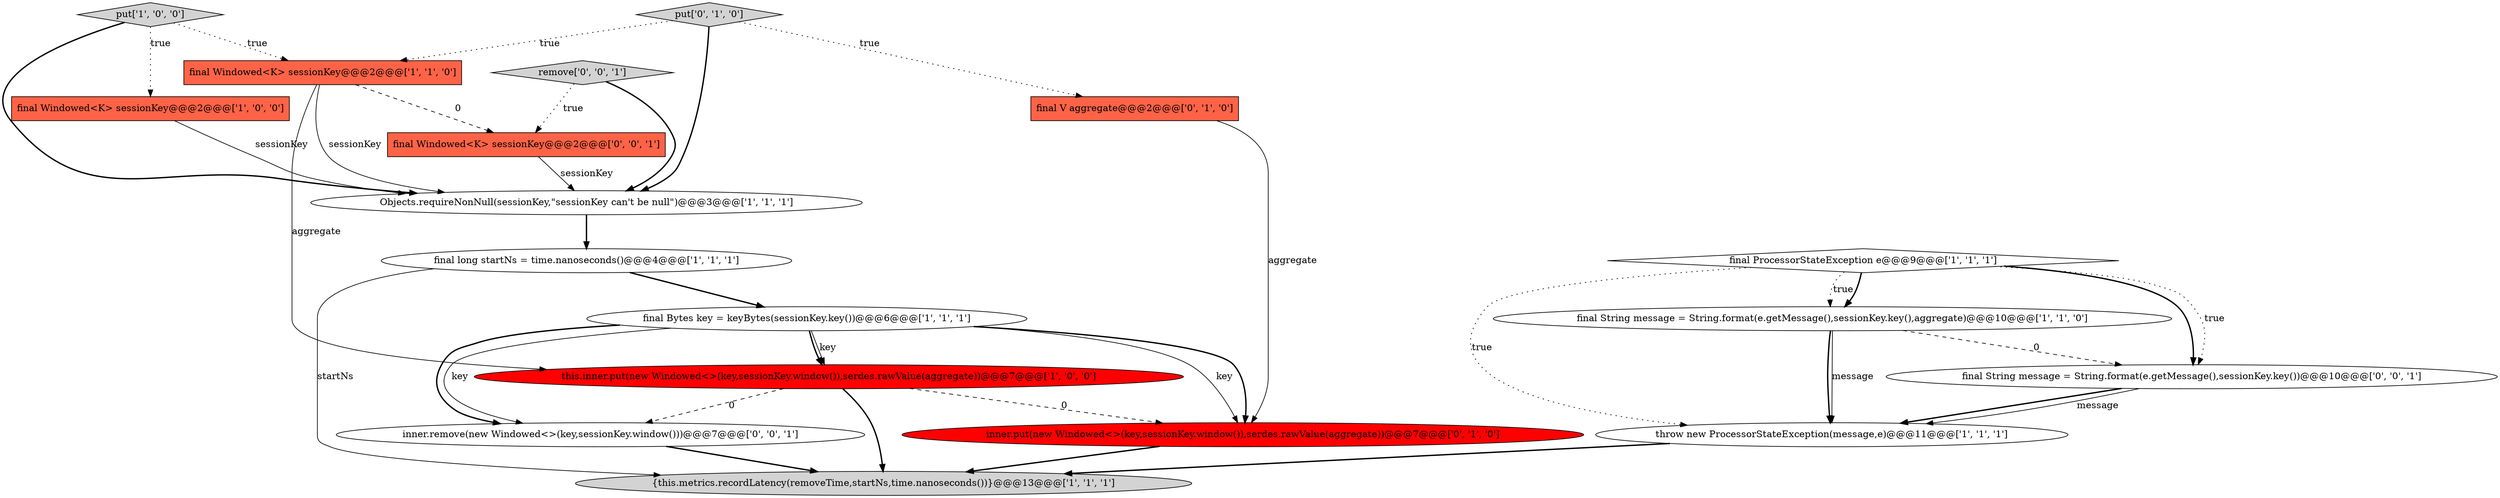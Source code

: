 digraph {
15 [style = filled, label = "final String message = String.format(e.getMessage(),sessionKey.key())@@@10@@@['0', '0', '1']", fillcolor = white, shape = ellipse image = "AAA0AAABBB3BBB"];
9 [style = filled, label = "this.inner.put(new Windowed<>(key,sessionKey.window()),serdes.rawValue(aggregate))@@@7@@@['1', '0', '0']", fillcolor = red, shape = ellipse image = "AAA1AAABBB1BBB"];
7 [style = filled, label = "final String message = String.format(e.getMessage(),sessionKey.key(),aggregate)@@@10@@@['1', '1', '0']", fillcolor = white, shape = ellipse image = "AAA0AAABBB1BBB"];
1 [style = filled, label = "Objects.requireNonNull(sessionKey,\"sessionKey can't be null\")@@@3@@@['1', '1', '1']", fillcolor = white, shape = ellipse image = "AAA0AAABBB1BBB"];
3 [style = filled, label = "throw new ProcessorStateException(message,e)@@@11@@@['1', '1', '1']", fillcolor = white, shape = ellipse image = "AAA0AAABBB1BBB"];
12 [style = filled, label = "put['0', '1', '0']", fillcolor = lightgray, shape = diamond image = "AAA0AAABBB2BBB"];
16 [style = filled, label = "final Windowed<K> sessionKey@@@2@@@['0', '0', '1']", fillcolor = tomato, shape = box image = "AAA0AAABBB3BBB"];
14 [style = filled, label = "inner.remove(new Windowed<>(key,sessionKey.window()))@@@7@@@['0', '0', '1']", fillcolor = white, shape = ellipse image = "AAA0AAABBB3BBB"];
0 [style = filled, label = "final long startNs = time.nanoseconds()@@@4@@@['1', '1', '1']", fillcolor = white, shape = ellipse image = "AAA0AAABBB1BBB"];
2 [style = filled, label = "final Bytes key = keyBytes(sessionKey.key())@@@6@@@['1', '1', '1']", fillcolor = white, shape = ellipse image = "AAA0AAABBB1BBB"];
5 [style = filled, label = "final ProcessorStateException e@@@9@@@['1', '1', '1']", fillcolor = white, shape = diamond image = "AAA0AAABBB1BBB"];
6 [style = filled, label = "final Windowed<K> sessionKey@@@2@@@['1', '1', '0']", fillcolor = tomato, shape = box image = "AAA0AAABBB1BBB"];
4 [style = filled, label = "final Windowed<K> sessionKey@@@2@@@['1', '0', '0']", fillcolor = tomato, shape = box image = "AAA0AAABBB1BBB"];
13 [style = filled, label = "inner.put(new Windowed<>(key,sessionKey.window()),serdes.rawValue(aggregate))@@@7@@@['0', '1', '0']", fillcolor = red, shape = ellipse image = "AAA1AAABBB2BBB"];
11 [style = filled, label = "final V aggregate@@@2@@@['0', '1', '0']", fillcolor = tomato, shape = box image = "AAA0AAABBB2BBB"];
17 [style = filled, label = "remove['0', '0', '1']", fillcolor = lightgray, shape = diamond image = "AAA0AAABBB3BBB"];
10 [style = filled, label = "put['1', '0', '0']", fillcolor = lightgray, shape = diamond image = "AAA0AAABBB1BBB"];
8 [style = filled, label = "{this.metrics.recordLatency(removeTime,startNs,time.nanoseconds())}@@@13@@@['1', '1', '1']", fillcolor = lightgray, shape = ellipse image = "AAA0AAABBB1BBB"];
10->6 [style = dotted, label="true"];
2->14 [style = solid, label="key"];
16->1 [style = solid, label="sessionKey"];
17->1 [style = bold, label=""];
2->13 [style = solid, label="key"];
0->2 [style = bold, label=""];
7->3 [style = solid, label="message"];
4->1 [style = solid, label="sessionKey"];
5->15 [style = bold, label=""];
1->0 [style = bold, label=""];
2->9 [style = bold, label=""];
5->3 [style = dotted, label="true"];
2->9 [style = solid, label="key"];
9->8 [style = bold, label=""];
12->1 [style = bold, label=""];
15->3 [style = bold, label=""];
5->15 [style = dotted, label="true"];
11->13 [style = solid, label="aggregate"];
7->3 [style = bold, label=""];
2->13 [style = bold, label=""];
12->11 [style = dotted, label="true"];
17->16 [style = dotted, label="true"];
6->1 [style = solid, label="sessionKey"];
6->16 [style = dashed, label="0"];
9->14 [style = dashed, label="0"];
0->8 [style = solid, label="startNs"];
12->6 [style = dotted, label="true"];
5->7 [style = dotted, label="true"];
6->9 [style = solid, label="aggregate"];
3->8 [style = bold, label=""];
2->14 [style = bold, label=""];
9->13 [style = dashed, label="0"];
7->15 [style = dashed, label="0"];
5->7 [style = bold, label=""];
14->8 [style = bold, label=""];
10->4 [style = dotted, label="true"];
13->8 [style = bold, label=""];
10->1 [style = bold, label=""];
15->3 [style = solid, label="message"];
}

